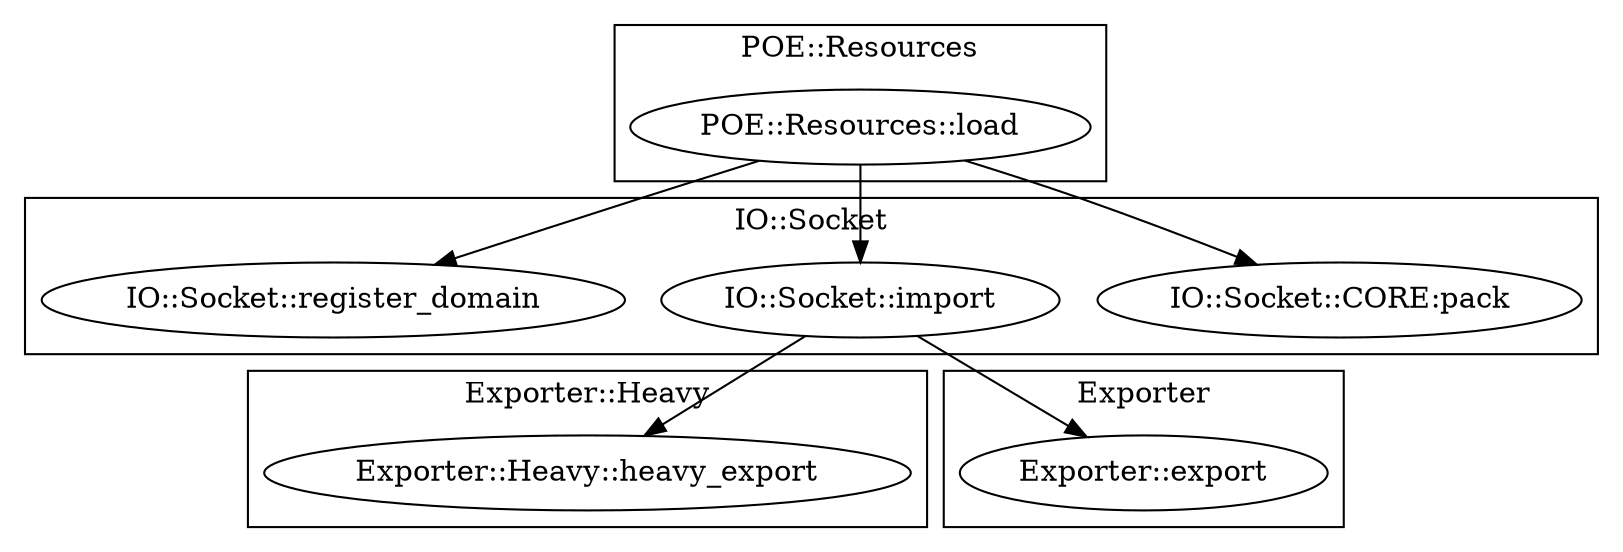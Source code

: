 digraph {
graph [overlap=false]
subgraph cluster_IO_Socket {
	label="IO::Socket";
	"IO::Socket::CORE:pack";
	"IO::Socket::import";
	"IO::Socket::register_domain";
}
subgraph cluster_POE_Resources {
	label="POE::Resources";
	"POE::Resources::load";
}
subgraph cluster_Exporter_Heavy {
	label="Exporter::Heavy";
	"Exporter::Heavy::heavy_export";
}
subgraph cluster_Exporter {
	label="Exporter";
	"Exporter::export";
}
"POE::Resources::load" -> "IO::Socket::register_domain";
"POE::Resources::load" -> "IO::Socket::CORE:pack";
"IO::Socket::import" -> "Exporter::export";
"POE::Resources::load" -> "IO::Socket::import";
"IO::Socket::import" -> "Exporter::Heavy::heavy_export";
}
